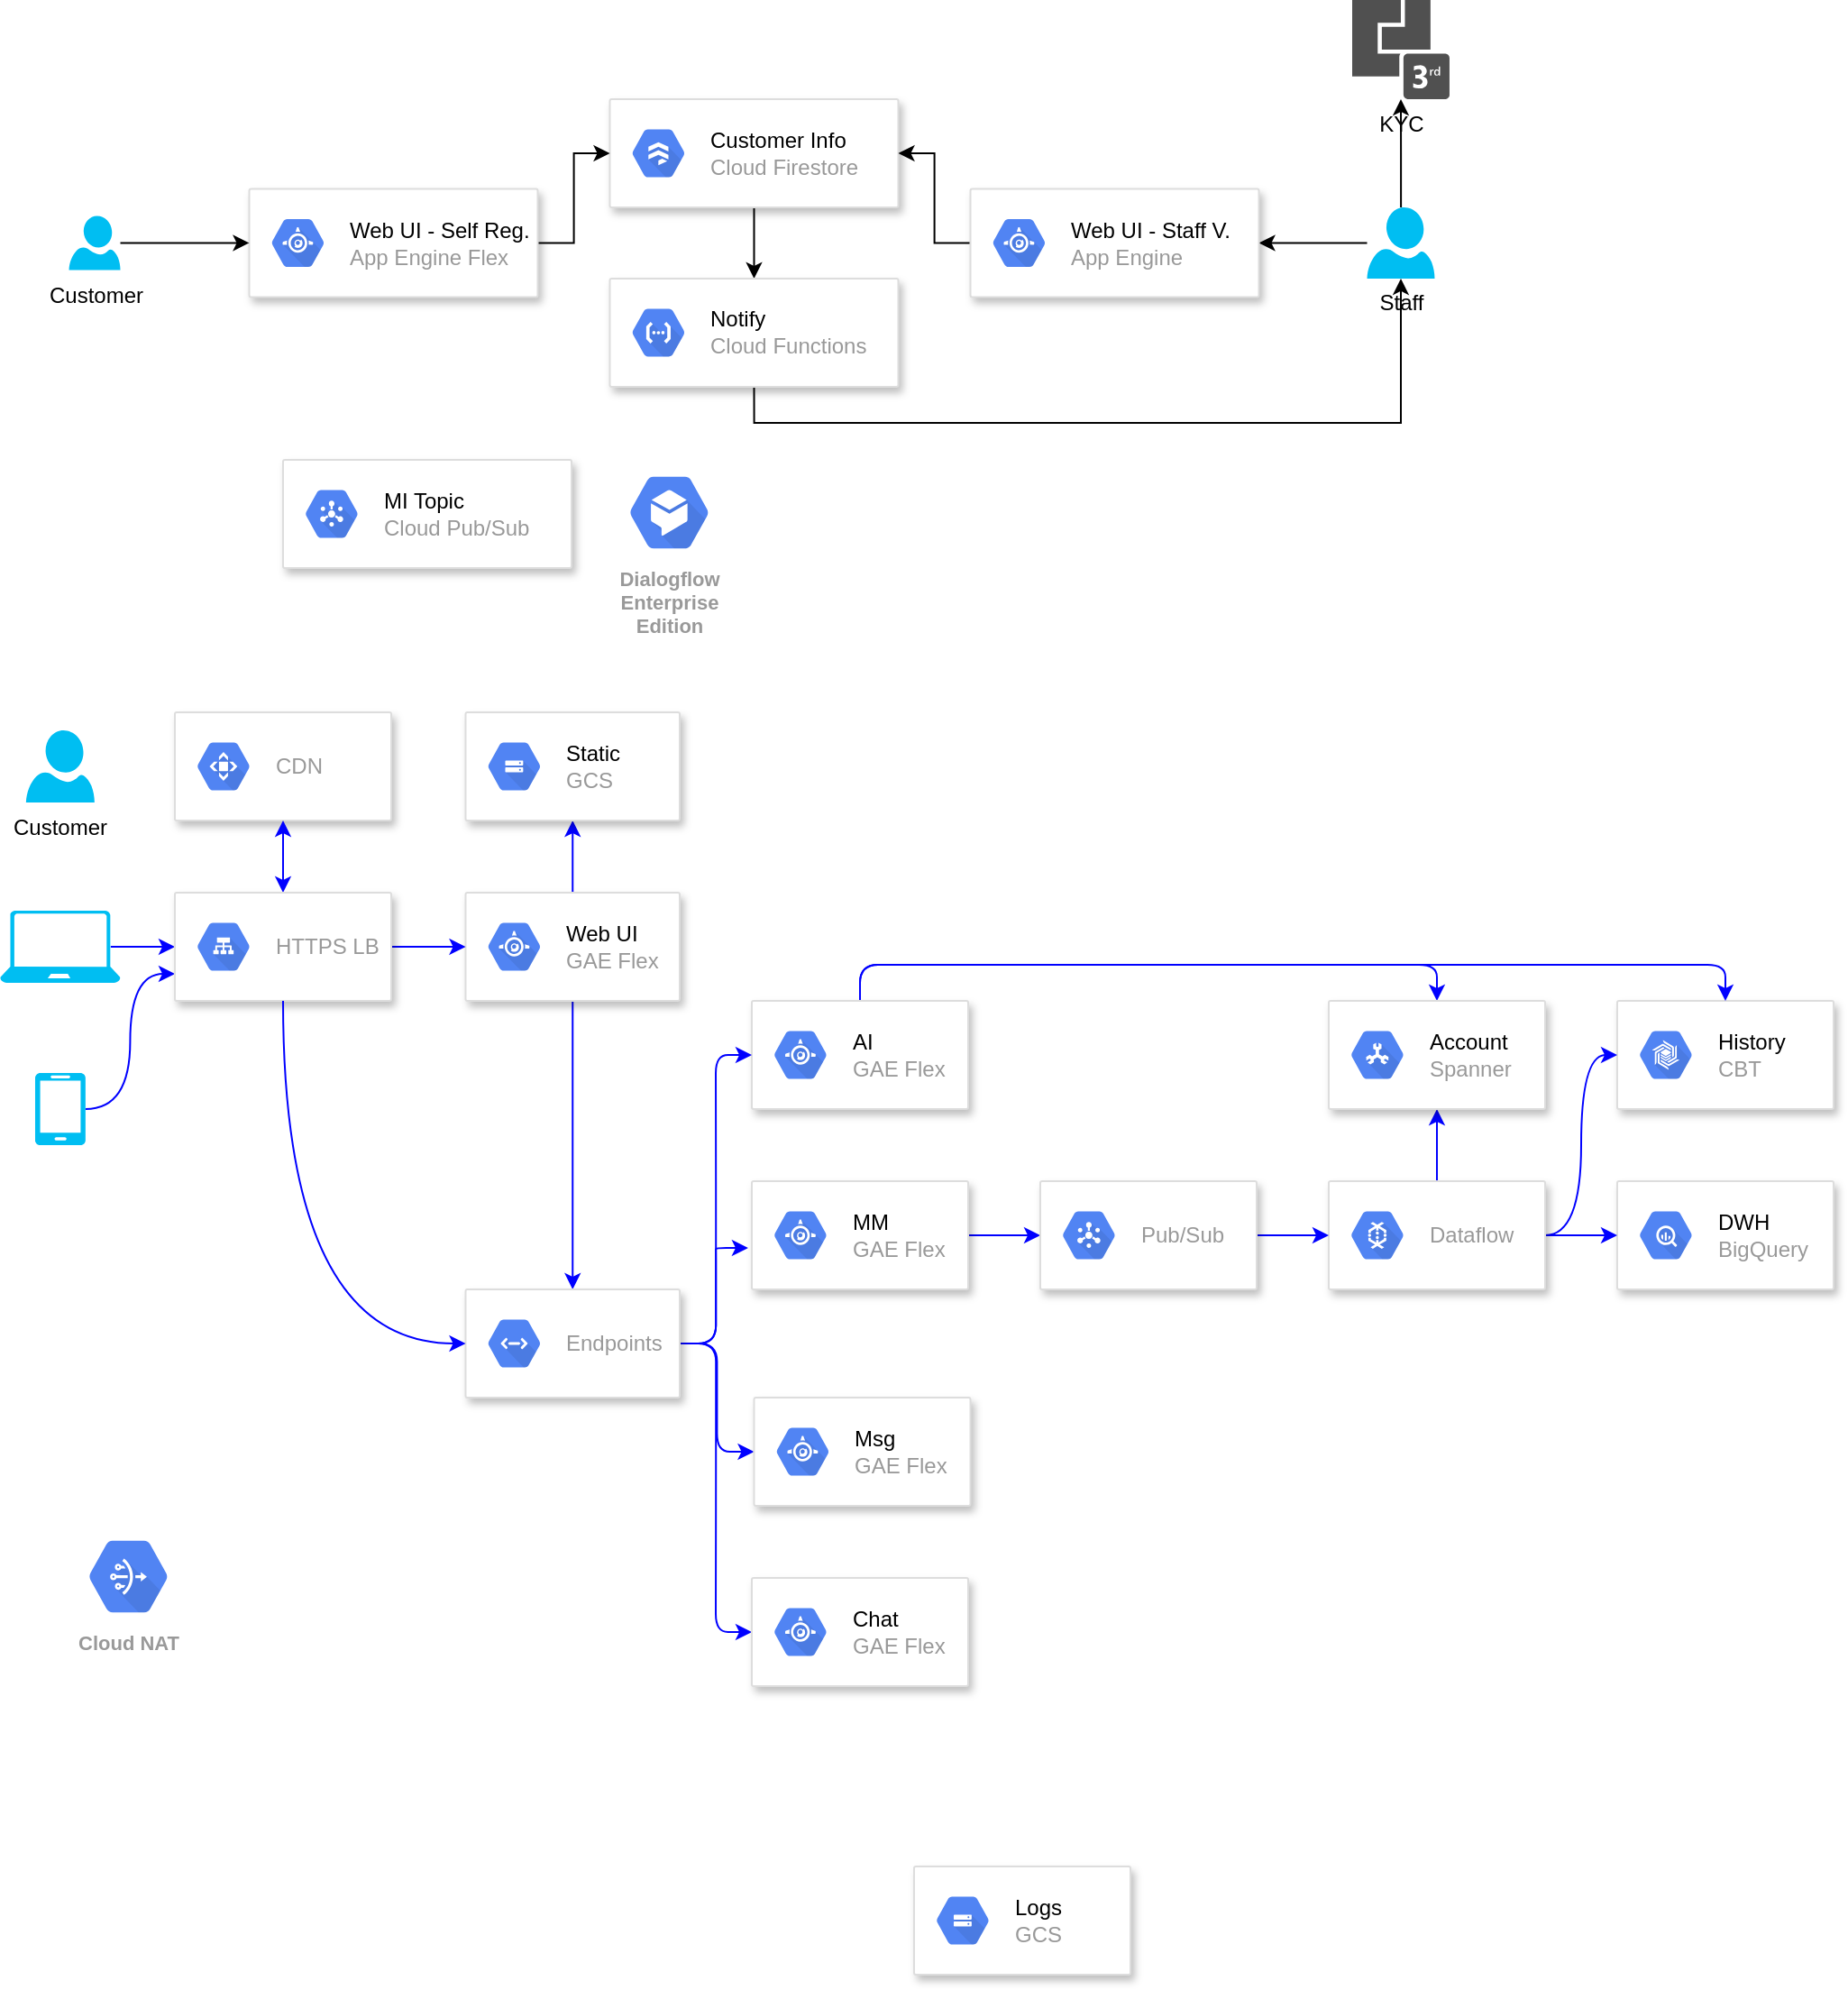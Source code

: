 <mxfile version="14.6.6" type="github" pages="2">
  <diagram id="7NOKJoxBeWocO0zpXVM_" name="MoonBank">
    <mxGraphModel dx="780" dy="872" grid="1" gridSize="10" guides="1" tooltips="1" connect="1" arrows="1" fold="1" page="1" pageScale="1" pageWidth="1100" pageHeight="850" math="0" shadow="0">
      <root>
        <mxCell id="w8XVWNWsTbKyDXxL2xs8-0" />
        <mxCell id="w8XVWNWsTbKyDXxL2xs8-1" parent="w8XVWNWsTbKyDXxL2xs8-0" />
        <mxCell id="w8XVWNWsTbKyDXxL2xs8-37" style="edgeStyle=orthogonalEdgeStyle;rounded=0;orthogonalLoop=1;jettySize=auto;html=1;exitX=0.5;exitY=1;exitDx=0;exitDy=0;entryX=0.5;entryY=0;entryDx=0;entryDy=0;" parent="w8XVWNWsTbKyDXxL2xs8-1" source="w8XVWNWsTbKyDXxL2xs8-6" target="w8XVWNWsTbKyDXxL2xs8-33" edge="1">
          <mxGeometry relative="1" as="geometry" />
        </mxCell>
        <mxCell id="w8XVWNWsTbKyDXxL2xs8-6" value="" style="strokeColor=#dddddd;shadow=1;strokeWidth=1;rounded=1;absoluteArcSize=1;arcSize=2;" parent="w8XVWNWsTbKyDXxL2xs8-1" vertex="1">
          <mxGeometry x="361.25" y="160" width="160" height="60" as="geometry" />
        </mxCell>
        <mxCell id="w8XVWNWsTbKyDXxL2xs8-7" value="&lt;font color=&quot;#000000&quot;&gt;Customer Info&lt;/font&gt;&lt;br&gt;Cloud Firestore" style="dashed=0;connectable=0;html=1;fillColor=#5184F3;strokeColor=none;shape=mxgraph.gcp2.hexIcon;prIcon=cloud_firestore;part=1;labelPosition=right;verticalLabelPosition=middle;align=left;verticalAlign=middle;spacingLeft=5;fontColor=#999999;fontSize=12;" parent="w8XVWNWsTbKyDXxL2xs8-6" vertex="1">
          <mxGeometry y="0.5" width="44" height="39" relative="1" as="geometry">
            <mxPoint x="5" y="-19.5" as="offset" />
          </mxGeometry>
        </mxCell>
        <mxCell id="w8XVWNWsTbKyDXxL2xs8-16" value="" style="strokeColor=#dddddd;shadow=1;strokeWidth=1;rounded=1;absoluteArcSize=1;arcSize=2;" parent="w8XVWNWsTbKyDXxL2xs8-1" vertex="1">
          <mxGeometry x="920" y="660" width="120" height="60" as="geometry" />
        </mxCell>
        <mxCell id="w8XVWNWsTbKyDXxL2xs8-17" value="&lt;font color=&quot;#000000&quot;&gt;History&lt;br&gt;&lt;/font&gt;CBT" style="dashed=0;connectable=0;html=1;fillColor=#5184F3;strokeColor=none;shape=mxgraph.gcp2.hexIcon;prIcon=cloud_bigtable;part=1;labelPosition=right;verticalLabelPosition=middle;align=left;verticalAlign=middle;spacingLeft=5;fontColor=#999999;fontSize=12;" parent="w8XVWNWsTbKyDXxL2xs8-16" vertex="1">
          <mxGeometry y="0.5" width="44" height="39" relative="1" as="geometry">
            <mxPoint x="5" y="-19.5" as="offset" />
          </mxGeometry>
        </mxCell>
        <mxCell id="w8XVWNWsTbKyDXxL2xs8-42" style="edgeStyle=orthogonalEdgeStyle;rounded=0;orthogonalLoop=1;jettySize=auto;html=1;entryX=0;entryY=0.5;entryDx=0;entryDy=0;" parent="w8XVWNWsTbKyDXxL2xs8-1" source="w8XVWNWsTbKyDXxL2xs8-18" target="w8XVWNWsTbKyDXxL2xs8-6" edge="1">
          <mxGeometry relative="1" as="geometry" />
        </mxCell>
        <mxCell id="w8XVWNWsTbKyDXxL2xs8-18" value="" style="strokeColor=#dddddd;shadow=1;strokeWidth=1;rounded=1;absoluteArcSize=1;arcSize=2;" parent="w8XVWNWsTbKyDXxL2xs8-1" vertex="1">
          <mxGeometry x="161.25" y="209.74" width="160" height="60" as="geometry" />
        </mxCell>
        <mxCell id="w8XVWNWsTbKyDXxL2xs8-19" value="&lt;font color=&quot;#000000&quot;&gt;Web UI - Self Reg.&lt;/font&gt;&lt;br&gt;App Engine Flex" style="dashed=0;connectable=0;html=1;fillColor=#5184F3;strokeColor=none;shape=mxgraph.gcp2.hexIcon;prIcon=app_engine;part=1;labelPosition=right;verticalLabelPosition=middle;align=left;verticalAlign=middle;spacingLeft=5;fontColor=#999999;fontSize=12;" parent="w8XVWNWsTbKyDXxL2xs8-18" vertex="1">
          <mxGeometry y="0.5" width="44" height="39" relative="1" as="geometry">
            <mxPoint x="5" y="-19.5" as="offset" />
          </mxGeometry>
        </mxCell>
        <mxCell id="w8XVWNWsTbKyDXxL2xs8-20" value="" style="strokeColor=#dddddd;shadow=1;strokeWidth=1;rounded=1;absoluteArcSize=1;arcSize=2;" parent="w8XVWNWsTbKyDXxL2xs8-1" vertex="1">
          <mxGeometry x="530" y="1140" width="120" height="60" as="geometry" />
        </mxCell>
        <mxCell id="w8XVWNWsTbKyDXxL2xs8-21" value="&lt;font color=&quot;#000000&quot;&gt;Logs&lt;/font&gt;&lt;br&gt;GCS" style="dashed=0;connectable=0;html=1;fillColor=#5184F3;strokeColor=none;shape=mxgraph.gcp2.hexIcon;prIcon=cloud_storage;part=1;labelPosition=right;verticalLabelPosition=middle;align=left;verticalAlign=middle;spacingLeft=5;fontColor=#999999;fontSize=12;" parent="w8XVWNWsTbKyDXxL2xs8-20" vertex="1">
          <mxGeometry y="0.5" width="44" height="39" relative="1" as="geometry">
            <mxPoint x="5" y="-19.5" as="offset" />
          </mxGeometry>
        </mxCell>
        <mxCell id="w8XVWNWsTbKyDXxL2xs8-22" value="" style="strokeColor=#dddddd;shadow=1;strokeWidth=1;rounded=1;absoluteArcSize=1;arcSize=2;" parent="w8XVWNWsTbKyDXxL2xs8-1" vertex="1">
          <mxGeometry x="920" y="760" width="120" height="60" as="geometry" />
        </mxCell>
        <mxCell id="w8XVWNWsTbKyDXxL2xs8-23" value="&lt;font color=&quot;#000000&quot;&gt;DWH&lt;/font&gt;&lt;br&gt;BigQuery" style="dashed=0;connectable=0;html=1;fillColor=#5184F3;strokeColor=none;shape=mxgraph.gcp2.hexIcon;prIcon=bigquery;part=1;labelPosition=right;verticalLabelPosition=middle;align=left;verticalAlign=middle;spacingLeft=5;fontColor=#999999;fontSize=12;" parent="w8XVWNWsTbKyDXxL2xs8-22" vertex="1">
          <mxGeometry y="0.5" width="44" height="39" relative="1" as="geometry">
            <mxPoint x="5" y="-19.5" as="offset" />
          </mxGeometry>
        </mxCell>
        <mxCell id="Zwh_xfM-_3h61Ws-3dWn-141" style="edgeStyle=orthogonalEdgeStyle;curved=1;orthogonalLoop=1;jettySize=auto;html=1;exitX=1;exitY=0.5;exitDx=0;exitDy=0;entryX=0;entryY=0.5;entryDx=0;entryDy=0;startArrow=none;startFill=0;strokeColor=#0000FF;" edge="1" parent="w8XVWNWsTbKyDXxL2xs8-1" source="w8XVWNWsTbKyDXxL2xs8-24" target="w8XVWNWsTbKyDXxL2xs8-16">
          <mxGeometry relative="1" as="geometry" />
        </mxCell>
        <mxCell id="Zwh_xfM-_3h61Ws-3dWn-147" style="edgeStyle=orthogonalEdgeStyle;rounded=1;orthogonalLoop=1;jettySize=auto;html=1;exitX=0.5;exitY=0;exitDx=0;exitDy=0;entryX=0.5;entryY=1;entryDx=0;entryDy=0;startArrow=none;startFill=0;strokeColor=#0000FF;" edge="1" parent="w8XVWNWsTbKyDXxL2xs8-1" source="w8XVWNWsTbKyDXxL2xs8-24" target="Zwh_xfM-_3h61Ws-3dWn-102">
          <mxGeometry relative="1" as="geometry" />
        </mxCell>
        <mxCell id="Zwh_xfM-_3h61Ws-3dWn-148" style="edgeStyle=orthogonalEdgeStyle;rounded=1;orthogonalLoop=1;jettySize=auto;html=1;exitX=1;exitY=0.5;exitDx=0;exitDy=0;entryX=0;entryY=0.5;entryDx=0;entryDy=0;startArrow=none;startFill=0;strokeColor=#0000FF;" edge="1" parent="w8XVWNWsTbKyDXxL2xs8-1" source="w8XVWNWsTbKyDXxL2xs8-24" target="w8XVWNWsTbKyDXxL2xs8-22">
          <mxGeometry relative="1" as="geometry" />
        </mxCell>
        <mxCell id="w8XVWNWsTbKyDXxL2xs8-24" value="" style="strokeColor=#dddddd;shadow=1;strokeWidth=1;rounded=1;absoluteArcSize=1;arcSize=2;" parent="w8XVWNWsTbKyDXxL2xs8-1" vertex="1">
          <mxGeometry x="760" y="760" width="120" height="60" as="geometry" />
        </mxCell>
        <mxCell id="w8XVWNWsTbKyDXxL2xs8-25" value="Dataflow" style="dashed=0;connectable=0;html=1;fillColor=#5184F3;strokeColor=none;shape=mxgraph.gcp2.hexIcon;prIcon=cloud_dataflow;part=1;labelPosition=right;verticalLabelPosition=middle;align=left;verticalAlign=middle;spacingLeft=5;fontColor=#999999;fontSize=12;" parent="w8XVWNWsTbKyDXxL2xs8-24" vertex="1">
          <mxGeometry y="0.5" width="44" height="39" relative="1" as="geometry">
            <mxPoint x="5" y="-19.5" as="offset" />
          </mxGeometry>
        </mxCell>
        <mxCell id="w8XVWNWsTbKyDXxL2xs8-26" value="" style="strokeColor=#dddddd;shadow=1;strokeWidth=1;rounded=1;absoluteArcSize=1;arcSize=2;" parent="w8XVWNWsTbKyDXxL2xs8-1" vertex="1">
          <mxGeometry x="180" y="360" width="160" height="60" as="geometry" />
        </mxCell>
        <mxCell id="w8XVWNWsTbKyDXxL2xs8-27" value="&lt;font color=&quot;#000000&quot;&gt;MI Topic&lt;/font&gt;&lt;br&gt;Cloud Pub/Sub" style="dashed=0;connectable=0;html=1;fillColor=#5184F3;strokeColor=none;shape=mxgraph.gcp2.hexIcon;prIcon=cloud_pubsub;part=1;labelPosition=right;verticalLabelPosition=middle;align=left;verticalAlign=middle;spacingLeft=5;fontColor=#999999;fontSize=12;" parent="w8XVWNWsTbKyDXxL2xs8-26" vertex="1">
          <mxGeometry y="0.5" width="44" height="39" relative="1" as="geometry">
            <mxPoint x="5" y="-19.5" as="offset" />
          </mxGeometry>
        </mxCell>
        <mxCell id="w8XVWNWsTbKyDXxL2xs8-39" style="edgeStyle=orthogonalEdgeStyle;rounded=0;orthogonalLoop=1;jettySize=auto;html=1;entryX=0;entryY=0.5;entryDx=0;entryDy=0;" parent="w8XVWNWsTbKyDXxL2xs8-1" source="w8XVWNWsTbKyDXxL2xs8-29" target="w8XVWNWsTbKyDXxL2xs8-18" edge="1">
          <mxGeometry relative="1" as="geometry" />
        </mxCell>
        <mxCell id="w8XVWNWsTbKyDXxL2xs8-29" value="Customer" style="verticalLabelPosition=bottom;html=1;verticalAlign=top;align=center;strokeColor=none;fillColor=#00BEF2;shape=mxgraph.azure.user;" parent="w8XVWNWsTbKyDXxL2xs8-1" vertex="1">
          <mxGeometry x="61.25" y="224.74" width="28.5" height="30" as="geometry" />
        </mxCell>
        <mxCell id="w8XVWNWsTbKyDXxL2xs8-30" value="Dialogflow&#xa;Enterprise&#xa;Edition" style="html=1;fillColor=#5184F3;strokeColor=none;verticalAlign=top;labelPosition=center;verticalLabelPosition=bottom;align=center;spacingTop=-6;fontSize=11;fontStyle=1;fontColor=#999999;shape=mxgraph.gcp2.hexIcon;prIcon=dialogflow_enterprise_edition" parent="w8XVWNWsTbKyDXxL2xs8-1" vertex="1">
          <mxGeometry x="361.25" y="360" width="66" height="58.5" as="geometry" />
        </mxCell>
        <mxCell id="w8XVWNWsTbKyDXxL2xs8-40" style="edgeStyle=orthogonalEdgeStyle;rounded=0;orthogonalLoop=1;jettySize=auto;html=1;entryX=1;entryY=0.5;entryDx=0;entryDy=0;" parent="w8XVWNWsTbKyDXxL2xs8-1" source="w8XVWNWsTbKyDXxL2xs8-31" target="w8XVWNWsTbKyDXxL2xs8-35" edge="1">
          <mxGeometry relative="1" as="geometry" />
        </mxCell>
        <mxCell id="w8XVWNWsTbKyDXxL2xs8-45" style="edgeStyle=orthogonalEdgeStyle;rounded=0;orthogonalLoop=1;jettySize=auto;html=1;" parent="w8XVWNWsTbKyDXxL2xs8-1" source="w8XVWNWsTbKyDXxL2xs8-31" target="w8XVWNWsTbKyDXxL2xs8-44" edge="1">
          <mxGeometry relative="1" as="geometry">
            <mxPoint x="800" y="190" as="targetPoint" />
          </mxGeometry>
        </mxCell>
        <mxCell id="w8XVWNWsTbKyDXxL2xs8-31" value="Staff" style="verticalLabelPosition=bottom;html=1;verticalAlign=top;align=center;strokeColor=none;fillColor=#00BEF2;shape=mxgraph.azure.user;" parent="w8XVWNWsTbKyDXxL2xs8-1" vertex="1">
          <mxGeometry x="781.25" y="220" width="37.5" height="39.47" as="geometry" />
        </mxCell>
        <mxCell id="w8XVWNWsTbKyDXxL2xs8-38" style="edgeStyle=orthogonalEdgeStyle;rounded=0;orthogonalLoop=1;jettySize=auto;html=1;exitX=0.5;exitY=1;exitDx=0;exitDy=0;entryX=0.5;entryY=1;entryDx=0;entryDy=0;entryPerimeter=0;" parent="w8XVWNWsTbKyDXxL2xs8-1" source="w8XVWNWsTbKyDXxL2xs8-33" target="w8XVWNWsTbKyDXxL2xs8-31" edge="1">
          <mxGeometry relative="1" as="geometry" />
        </mxCell>
        <mxCell id="w8XVWNWsTbKyDXxL2xs8-33" value="" style="strokeColor=#dddddd;shadow=1;strokeWidth=1;rounded=1;absoluteArcSize=1;arcSize=2;" parent="w8XVWNWsTbKyDXxL2xs8-1" vertex="1">
          <mxGeometry x="361.25" y="259.47" width="160" height="60" as="geometry" />
        </mxCell>
        <mxCell id="w8XVWNWsTbKyDXxL2xs8-34" value="&lt;font color=&quot;#000000&quot;&gt;Notify&lt;/font&gt;&lt;br&gt;Cloud Functions" style="dashed=0;connectable=0;html=1;fillColor=#5184F3;strokeColor=none;shape=mxgraph.gcp2.hexIcon;prIcon=cloud_functions;part=1;labelPosition=right;verticalLabelPosition=middle;align=left;verticalAlign=middle;spacingLeft=5;fontColor=#999999;fontSize=12;" parent="w8XVWNWsTbKyDXxL2xs8-33" vertex="1">
          <mxGeometry y="0.5" width="44" height="39" relative="1" as="geometry">
            <mxPoint x="5" y="-19.5" as="offset" />
          </mxGeometry>
        </mxCell>
        <mxCell id="w8XVWNWsTbKyDXxL2xs8-43" style="edgeStyle=orthogonalEdgeStyle;rounded=0;orthogonalLoop=1;jettySize=auto;html=1;entryX=1;entryY=0.5;entryDx=0;entryDy=0;" parent="w8XVWNWsTbKyDXxL2xs8-1" source="w8XVWNWsTbKyDXxL2xs8-35" target="w8XVWNWsTbKyDXxL2xs8-6" edge="1">
          <mxGeometry relative="1" as="geometry" />
        </mxCell>
        <mxCell id="w8XVWNWsTbKyDXxL2xs8-35" value="" style="strokeColor=#dddddd;shadow=1;strokeWidth=1;rounded=1;absoluteArcSize=1;arcSize=2;" parent="w8XVWNWsTbKyDXxL2xs8-1" vertex="1">
          <mxGeometry x="561.25" y="209.74" width="160" height="60" as="geometry" />
        </mxCell>
        <mxCell id="w8XVWNWsTbKyDXxL2xs8-36" value="&lt;font color=&quot;#000000&quot;&gt;Web UI - Staff V.&lt;/font&gt;&lt;br&gt;App Engine" style="dashed=0;connectable=0;html=1;fillColor=#5184F3;strokeColor=none;shape=mxgraph.gcp2.hexIcon;prIcon=app_engine;part=1;labelPosition=right;verticalLabelPosition=middle;align=left;verticalAlign=middle;spacingLeft=5;fontColor=#999999;fontSize=12;" parent="w8XVWNWsTbKyDXxL2xs8-35" vertex="1">
          <mxGeometry y="0.5" width="44" height="39" relative="1" as="geometry">
            <mxPoint x="5" y="-19.5" as="offset" />
          </mxGeometry>
        </mxCell>
        <mxCell id="w8XVWNWsTbKyDXxL2xs8-44" value="KYC" style="pointerEvents=1;shadow=0;dashed=0;html=1;strokeColor=none;fillColor=#505050;labelPosition=center;verticalLabelPosition=bottom;verticalAlign=top;outlineConnect=0;align=center;shape=mxgraph.office.communications.3rd_party_integration;" parent="w8XVWNWsTbKyDXxL2xs8-1" vertex="1">
          <mxGeometry x="773" y="105" width="54" height="55" as="geometry" />
        </mxCell>
        <mxCell id="Zwh_xfM-_3h61Ws-3dWn-4" value="Customer" style="verticalLabelPosition=bottom;html=1;verticalAlign=top;align=center;strokeColor=none;fillColor=#00BEF2;shape=mxgraph.azure.user;" vertex="1" parent="w8XVWNWsTbKyDXxL2xs8-1">
          <mxGeometry x="37.42" y="510" width="38" height="40" as="geometry" />
        </mxCell>
        <mxCell id="Zwh_xfM-_3h61Ws-3dWn-88" style="edgeStyle=orthogonalEdgeStyle;curved=1;orthogonalLoop=1;jettySize=auto;html=1;exitX=0.5;exitY=0;exitDx=0;exitDy=0;startArrow=none;startFill=0;strokeColor=#0000FF;entryX=0.5;entryY=1;entryDx=0;entryDy=0;" edge="1" parent="w8XVWNWsTbKyDXxL2xs8-1" source="Zwh_xfM-_3h61Ws-3dWn-10" target="Zwh_xfM-_3h61Ws-3dWn-14">
          <mxGeometry relative="1" as="geometry">
            <mxPoint x="341" y="570" as="targetPoint" />
          </mxGeometry>
        </mxCell>
        <mxCell id="Zwh_xfM-_3h61Ws-3dWn-101" style="edgeStyle=orthogonalEdgeStyle;rounded=1;orthogonalLoop=1;jettySize=auto;html=1;startArrow=none;startFill=0;strokeColor=#0000FF;" edge="1" parent="w8XVWNWsTbKyDXxL2xs8-1" source="Zwh_xfM-_3h61Ws-3dWn-10" target="Zwh_xfM-_3h61Ws-3dWn-43">
          <mxGeometry relative="1" as="geometry" />
        </mxCell>
        <mxCell id="Zwh_xfM-_3h61Ws-3dWn-10" value="" style="strokeColor=#dddddd;shadow=1;strokeWidth=1;rounded=1;absoluteArcSize=1;arcSize=2;" vertex="1" parent="w8XVWNWsTbKyDXxL2xs8-1">
          <mxGeometry x="281.25" y="600" width="118.75" height="60" as="geometry" />
        </mxCell>
        <mxCell id="Zwh_xfM-_3h61Ws-3dWn-11" value="&lt;font color=&quot;#000000&quot;&gt;Web UI&lt;/font&gt;&lt;br&gt;GAE Flex" style="dashed=0;connectable=0;html=1;fillColor=#5184F3;strokeColor=none;shape=mxgraph.gcp2.hexIcon;prIcon=app_engine;part=1;labelPosition=right;verticalLabelPosition=middle;align=left;verticalAlign=middle;spacingLeft=5;fontColor=#999999;fontSize=12;" vertex="1" parent="Zwh_xfM-_3h61Ws-3dWn-10">
          <mxGeometry y="0.5" width="44" height="39" relative="1" as="geometry">
            <mxPoint x="5" y="-19.5" as="offset" />
          </mxGeometry>
        </mxCell>
        <mxCell id="Zwh_xfM-_3h61Ws-3dWn-14" value="" style="strokeColor=#dddddd;shadow=1;strokeWidth=1;rounded=1;absoluteArcSize=1;arcSize=2;" vertex="1" parent="w8XVWNWsTbKyDXxL2xs8-1">
          <mxGeometry x="281.25" y="500" width="118.75" height="60" as="geometry" />
        </mxCell>
        <mxCell id="Zwh_xfM-_3h61Ws-3dWn-15" value="&lt;font color=&quot;#000000&quot;&gt;Static&lt;/font&gt;&lt;br&gt;GCS" style="dashed=0;connectable=0;html=1;fillColor=#5184F3;strokeColor=none;shape=mxgraph.gcp2.hexIcon;prIcon=cloud_storage;part=1;labelPosition=right;verticalLabelPosition=middle;align=left;verticalAlign=middle;spacingLeft=5;fontColor=#999999;fontSize=12;" vertex="1" parent="Zwh_xfM-_3h61Ws-3dWn-14">
          <mxGeometry y="0.5" width="44" height="39" relative="1" as="geometry">
            <mxPoint x="5" y="-19.5" as="offset" />
          </mxGeometry>
        </mxCell>
        <mxCell id="Zwh_xfM-_3h61Ws-3dWn-20" value="Cloud NAT" style="html=1;fillColor=#5184F3;strokeColor=none;verticalAlign=top;labelPosition=center;verticalLabelPosition=bottom;align=center;spacingTop=-6;fontSize=11;fontStyle=1;fontColor=#999999;shape=mxgraph.gcp2.hexIcon;prIcon=cloud_nat" vertex="1" parent="w8XVWNWsTbKyDXxL2xs8-1">
          <mxGeometry x="61.25" y="950" width="66" height="58.5" as="geometry" />
        </mxCell>
        <mxCell id="Zwh_xfM-_3h61Ws-3dWn-79" style="edgeStyle=orthogonalEdgeStyle;curved=1;orthogonalLoop=1;jettySize=auto;html=1;exitX=1;exitY=0.5;exitDx=0;exitDy=0;exitPerimeter=0;entryX=0;entryY=0.75;entryDx=0;entryDy=0;startArrow=none;startFill=0;strokeColor=#0000FF;" edge="1" parent="w8XVWNWsTbKyDXxL2xs8-1" source="Zwh_xfM-_3h61Ws-3dWn-30" target="Zwh_xfM-_3h61Ws-3dWn-69">
          <mxGeometry relative="1" as="geometry" />
        </mxCell>
        <mxCell id="Zwh_xfM-_3h61Ws-3dWn-30" value="" style="verticalLabelPosition=bottom;html=1;verticalAlign=top;align=center;strokeColor=none;fillColor=#00BEF2;shape=mxgraph.azure.mobile;pointerEvents=1;" vertex="1" parent="w8XVWNWsTbKyDXxL2xs8-1">
          <mxGeometry x="42.42" y="700" width="28" height="40" as="geometry" />
        </mxCell>
        <mxCell id="Zwh_xfM-_3h61Ws-3dWn-72" style="edgeStyle=orthogonalEdgeStyle;curved=1;orthogonalLoop=1;jettySize=auto;html=1;exitX=0.92;exitY=0.5;exitDx=0;exitDy=0;exitPerimeter=0;entryX=0;entryY=0.5;entryDx=0;entryDy=0;strokeColor=#0000FF;" edge="1" parent="w8XVWNWsTbKyDXxL2xs8-1" source="Zwh_xfM-_3h61Ws-3dWn-33" target="Zwh_xfM-_3h61Ws-3dWn-69">
          <mxGeometry relative="1" as="geometry" />
        </mxCell>
        <mxCell id="Zwh_xfM-_3h61Ws-3dWn-33" value="" style="verticalLabelPosition=bottom;html=1;verticalAlign=top;align=center;strokeColor=none;fillColor=#00BEF2;shape=mxgraph.azure.laptop;pointerEvents=1;" vertex="1" parent="w8XVWNWsTbKyDXxL2xs8-1">
          <mxGeometry x="23.09" y="610" width="66.66" height="40" as="geometry" />
        </mxCell>
        <mxCell id="Zwh_xfM-_3h61Ws-3dWn-67" value="" style="strokeColor=#dddddd;shadow=1;strokeWidth=1;rounded=1;absoluteArcSize=1;arcSize=2;" vertex="1" parent="w8XVWNWsTbKyDXxL2xs8-1">
          <mxGeometry x="120" y="500" width="120" height="60" as="geometry" />
        </mxCell>
        <mxCell id="Zwh_xfM-_3h61Ws-3dWn-68" value="CDN" style="dashed=0;connectable=0;html=1;fillColor=#5184F3;strokeColor=none;shape=mxgraph.gcp2.hexIcon;prIcon=cloud_cdn;part=1;labelPosition=right;verticalLabelPosition=middle;align=left;verticalAlign=middle;spacingLeft=5;fontColor=#999999;fontSize=12;" vertex="1" parent="Zwh_xfM-_3h61Ws-3dWn-67">
          <mxGeometry y="0.5" width="44" height="39" relative="1" as="geometry">
            <mxPoint x="5" y="-19.5" as="offset" />
          </mxGeometry>
        </mxCell>
        <mxCell id="Zwh_xfM-_3h61Ws-3dWn-74" style="edgeStyle=orthogonalEdgeStyle;curved=1;orthogonalLoop=1;jettySize=auto;html=1;exitX=0.5;exitY=0;exitDx=0;exitDy=0;entryX=0.5;entryY=1;entryDx=0;entryDy=0;strokeColor=#0000FF;startArrow=classic;startFill=1;" edge="1" parent="w8XVWNWsTbKyDXxL2xs8-1" source="Zwh_xfM-_3h61Ws-3dWn-69" target="Zwh_xfM-_3h61Ws-3dWn-67">
          <mxGeometry relative="1" as="geometry" />
        </mxCell>
        <mxCell id="Zwh_xfM-_3h61Ws-3dWn-87" style="edgeStyle=orthogonalEdgeStyle;curved=1;orthogonalLoop=1;jettySize=auto;html=1;exitX=1;exitY=0.5;exitDx=0;exitDy=0;entryX=0;entryY=0.5;entryDx=0;entryDy=0;startArrow=none;startFill=0;strokeColor=#0000FF;" edge="1" parent="w8XVWNWsTbKyDXxL2xs8-1" source="Zwh_xfM-_3h61Ws-3dWn-69" target="Zwh_xfM-_3h61Ws-3dWn-10">
          <mxGeometry relative="1" as="geometry" />
        </mxCell>
        <mxCell id="Zwh_xfM-_3h61Ws-3dWn-69" value="" style="strokeColor=#dddddd;shadow=1;strokeWidth=1;rounded=1;absoluteArcSize=1;arcSize=2;" vertex="1" parent="w8XVWNWsTbKyDXxL2xs8-1">
          <mxGeometry x="120" y="600" width="120" height="60" as="geometry" />
        </mxCell>
        <mxCell id="Zwh_xfM-_3h61Ws-3dWn-70" value="HTTPS LB" style="dashed=0;connectable=0;html=1;fillColor=#5184F3;strokeColor=none;shape=mxgraph.gcp2.hexIcon;prIcon=cloud_load_balancing;part=1;labelPosition=right;verticalLabelPosition=middle;align=left;verticalAlign=middle;spacingLeft=5;fontColor=#999999;fontSize=12;" vertex="1" parent="Zwh_xfM-_3h61Ws-3dWn-69">
          <mxGeometry y="0.5" width="44" height="39" relative="1" as="geometry">
            <mxPoint x="5" y="-19.5" as="offset" />
          </mxGeometry>
        </mxCell>
        <mxCell id="Zwh_xfM-_3h61Ws-3dWn-144" style="edgeStyle=orthogonalEdgeStyle;rounded=1;orthogonalLoop=1;jettySize=auto;html=1;exitX=0.5;exitY=0;exitDx=0;exitDy=0;entryX=0.5;entryY=0;entryDx=0;entryDy=0;startArrow=none;startFill=0;strokeColor=#0000FF;" edge="1" parent="w8XVWNWsTbKyDXxL2xs8-1" source="Zwh_xfM-_3h61Ws-3dWn-23" target="Zwh_xfM-_3h61Ws-3dWn-102">
          <mxGeometry relative="1" as="geometry" />
        </mxCell>
        <mxCell id="Zwh_xfM-_3h61Ws-3dWn-146" style="edgeStyle=orthogonalEdgeStyle;rounded=1;orthogonalLoop=1;jettySize=auto;html=1;exitX=0.5;exitY=0;exitDx=0;exitDy=0;entryX=0.5;entryY=0;entryDx=0;entryDy=0;startArrow=none;startFill=0;strokeColor=#0000FF;" edge="1" parent="w8XVWNWsTbKyDXxL2xs8-1" source="Zwh_xfM-_3h61Ws-3dWn-23" target="w8XVWNWsTbKyDXxL2xs8-16">
          <mxGeometry relative="1" as="geometry" />
        </mxCell>
        <mxCell id="Zwh_xfM-_3h61Ws-3dWn-23" value="" style="strokeColor=#dddddd;shadow=1;strokeWidth=1;rounded=1;absoluteArcSize=1;arcSize=2;" vertex="1" parent="w8XVWNWsTbKyDXxL2xs8-1">
          <mxGeometry x="440" y="660" width="120" height="60" as="geometry" />
        </mxCell>
        <mxCell id="Zwh_xfM-_3h61Ws-3dWn-24" value="&lt;font color=&quot;#000000&quot;&gt;AI&lt;/font&gt;&lt;br&gt;GAE Flex" style="dashed=0;connectable=0;html=1;fillColor=#5184F3;strokeColor=none;shape=mxgraph.gcp2.hexIcon;prIcon=app_engine;part=1;labelPosition=right;verticalLabelPosition=middle;align=left;verticalAlign=middle;spacingLeft=5;fontColor=#999999;fontSize=12;" vertex="1" parent="Zwh_xfM-_3h61Ws-3dWn-23">
          <mxGeometry y="0.5" width="44" height="39" relative="1" as="geometry">
            <mxPoint x="5" y="-19.5" as="offset" />
          </mxGeometry>
        </mxCell>
        <mxCell id="Zwh_xfM-_3h61Ws-3dWn-97" style="edgeStyle=orthogonalEdgeStyle;orthogonalLoop=1;jettySize=auto;html=1;exitX=1;exitY=0.5;exitDx=0;exitDy=0;startArrow=none;startFill=0;strokeColor=#0000FF;rounded=1;entryX=0;entryY=0.5;entryDx=0;entryDy=0;" edge="1" parent="w8XVWNWsTbKyDXxL2xs8-1" source="Zwh_xfM-_3h61Ws-3dWn-43" target="Zwh_xfM-_3h61Ws-3dWn-23">
          <mxGeometry relative="1" as="geometry" />
        </mxCell>
        <mxCell id="Zwh_xfM-_3h61Ws-3dWn-110" style="edgeStyle=orthogonalEdgeStyle;orthogonalLoop=1;jettySize=auto;html=1;exitX=1;exitY=0.5;exitDx=0;exitDy=0;entryX=-0.017;entryY=0.617;entryDx=0;entryDy=0;entryPerimeter=0;startArrow=none;startFill=0;strokeColor=#0000FF;rounded=1;" edge="1" parent="w8XVWNWsTbKyDXxL2xs8-1" source="Zwh_xfM-_3h61Ws-3dWn-43" target="Zwh_xfM-_3h61Ws-3dWn-46">
          <mxGeometry relative="1" as="geometry" />
        </mxCell>
        <mxCell id="Zwh_xfM-_3h61Ws-3dWn-111" style="edgeStyle=orthogonalEdgeStyle;rounded=1;orthogonalLoop=1;jettySize=auto;html=1;exitX=1;exitY=0.5;exitDx=0;exitDy=0;startArrow=none;startFill=0;strokeColor=#0000FF;" edge="1" parent="w8XVWNWsTbKyDXxL2xs8-1" source="Zwh_xfM-_3h61Ws-3dWn-43" target="Zwh_xfM-_3h61Ws-3dWn-93">
          <mxGeometry relative="1" as="geometry" />
        </mxCell>
        <mxCell id="Zwh_xfM-_3h61Ws-3dWn-112" style="edgeStyle=orthogonalEdgeStyle;rounded=1;orthogonalLoop=1;jettySize=auto;html=1;exitX=1;exitY=0.5;exitDx=0;exitDy=0;entryX=0;entryY=0.5;entryDx=0;entryDy=0;startArrow=none;startFill=0;strokeColor=#0000FF;" edge="1" parent="w8XVWNWsTbKyDXxL2xs8-1" source="Zwh_xfM-_3h61Ws-3dWn-43" target="Zwh_xfM-_3h61Ws-3dWn-95">
          <mxGeometry relative="1" as="geometry" />
        </mxCell>
        <mxCell id="Zwh_xfM-_3h61Ws-3dWn-43" value="" style="strokeColor=#dddddd;shadow=1;strokeWidth=1;rounded=1;absoluteArcSize=1;arcSize=2;" vertex="1" parent="w8XVWNWsTbKyDXxL2xs8-1">
          <mxGeometry x="281.25" y="820" width="118.75" height="60" as="geometry" />
        </mxCell>
        <mxCell id="Zwh_xfM-_3h61Ws-3dWn-44" value="Endpoints" style="dashed=0;connectable=0;html=1;fillColor=#5184F3;strokeColor=none;shape=mxgraph.gcp2.hexIcon;prIcon=cloud_endpoints;part=1;labelPosition=right;verticalLabelPosition=middle;align=left;verticalAlign=middle;spacingLeft=5;fontColor=#999999;fontSize=12;" vertex="1" parent="Zwh_xfM-_3h61Ws-3dWn-43">
          <mxGeometry y="0.5" width="44" height="39" relative="1" as="geometry">
            <mxPoint x="5" y="-19.5" as="offset" />
          </mxGeometry>
        </mxCell>
        <mxCell id="Zwh_xfM-_3h61Ws-3dWn-136" style="edgeStyle=orthogonalEdgeStyle;curved=1;orthogonalLoop=1;jettySize=auto;html=1;exitX=1;exitY=0.5;exitDx=0;exitDy=0;startArrow=none;startFill=0;strokeColor=#0000FF;" edge="1" parent="w8XVWNWsTbKyDXxL2xs8-1" source="Zwh_xfM-_3h61Ws-3dWn-46" target="Zwh_xfM-_3h61Ws-3dWn-122">
          <mxGeometry relative="1" as="geometry" />
        </mxCell>
        <mxCell id="Zwh_xfM-_3h61Ws-3dWn-46" value="" style="strokeColor=#dddddd;shadow=1;strokeWidth=1;rounded=1;absoluteArcSize=1;arcSize=2;" vertex="1" parent="w8XVWNWsTbKyDXxL2xs8-1">
          <mxGeometry x="440" y="760" width="120" height="60" as="geometry" />
        </mxCell>
        <mxCell id="Zwh_xfM-_3h61Ws-3dWn-47" value="&lt;font color=&quot;#000000&quot;&gt;MM&lt;/font&gt;&lt;br&gt;GAE Flex" style="dashed=0;connectable=0;html=1;fillColor=#5184F3;strokeColor=none;shape=mxgraph.gcp2.hexIcon;prIcon=app_engine;part=1;labelPosition=right;verticalLabelPosition=middle;align=left;verticalAlign=middle;spacingLeft=5;fontColor=#999999;fontSize=12;" vertex="1" parent="Zwh_xfM-_3h61Ws-3dWn-46">
          <mxGeometry y="0.5" width="44" height="39" relative="1" as="geometry">
            <mxPoint x="5" y="-19.5" as="offset" />
          </mxGeometry>
        </mxCell>
        <mxCell id="Zwh_xfM-_3h61Ws-3dWn-83" style="edgeStyle=orthogonalEdgeStyle;curved=1;orthogonalLoop=1;jettySize=auto;html=1;exitX=0.5;exitY=1;exitDx=0;exitDy=0;entryX=0;entryY=0.5;entryDx=0;entryDy=0;startArrow=none;startFill=0;strokeColor=#0000FF;" edge="1" parent="w8XVWNWsTbKyDXxL2xs8-1" source="Zwh_xfM-_3h61Ws-3dWn-69" target="Zwh_xfM-_3h61Ws-3dWn-43">
          <mxGeometry relative="1" as="geometry" />
        </mxCell>
        <mxCell id="Zwh_xfM-_3h61Ws-3dWn-93" value="" style="strokeColor=#dddddd;shadow=1;strokeWidth=1;rounded=1;absoluteArcSize=1;arcSize=2;" vertex="1" parent="w8XVWNWsTbKyDXxL2xs8-1">
          <mxGeometry x="441.25" y="880" width="120" height="60" as="geometry" />
        </mxCell>
        <mxCell id="Zwh_xfM-_3h61Ws-3dWn-94" value="&lt;font color=&quot;#000000&quot;&gt;Msg&lt;/font&gt;&lt;br&gt;GAE Flex" style="dashed=0;connectable=0;html=1;fillColor=#5184F3;strokeColor=none;shape=mxgraph.gcp2.hexIcon;prIcon=app_engine;part=1;labelPosition=right;verticalLabelPosition=middle;align=left;verticalAlign=middle;spacingLeft=5;fontColor=#999999;fontSize=12;" vertex="1" parent="Zwh_xfM-_3h61Ws-3dWn-93">
          <mxGeometry y="0.5" width="44" height="39" relative="1" as="geometry">
            <mxPoint x="5" y="-19.5" as="offset" />
          </mxGeometry>
        </mxCell>
        <mxCell id="Zwh_xfM-_3h61Ws-3dWn-95" value="" style="strokeColor=#dddddd;shadow=1;strokeWidth=1;rounded=1;absoluteArcSize=1;arcSize=2;" vertex="1" parent="w8XVWNWsTbKyDXxL2xs8-1">
          <mxGeometry x="440" y="980" width="120" height="60" as="geometry" />
        </mxCell>
        <mxCell id="Zwh_xfM-_3h61Ws-3dWn-96" value="&lt;font color=&quot;#000000&quot;&gt;Chat&lt;/font&gt;&lt;br&gt;GAE Flex" style="dashed=0;connectable=0;html=1;fillColor=#5184F3;strokeColor=none;shape=mxgraph.gcp2.hexIcon;prIcon=app_engine;part=1;labelPosition=right;verticalLabelPosition=middle;align=left;verticalAlign=middle;spacingLeft=5;fontColor=#999999;fontSize=12;" vertex="1" parent="Zwh_xfM-_3h61Ws-3dWn-95">
          <mxGeometry y="0.5" width="44" height="39" relative="1" as="geometry">
            <mxPoint x="5" y="-19.5" as="offset" />
          </mxGeometry>
        </mxCell>
        <mxCell id="Zwh_xfM-_3h61Ws-3dWn-102" value="" style="strokeColor=#dddddd;shadow=1;strokeWidth=1;rounded=1;absoluteArcSize=1;arcSize=2;" vertex="1" parent="w8XVWNWsTbKyDXxL2xs8-1">
          <mxGeometry x="760" y="660" width="120" height="60" as="geometry" />
        </mxCell>
        <mxCell id="Zwh_xfM-_3h61Ws-3dWn-103" value="&lt;font color=&quot;#000000&quot;&gt;Account&lt;/font&gt;&lt;br&gt;Spanner" style="dashed=0;connectable=0;html=1;fillColor=#5184F3;strokeColor=none;shape=mxgraph.gcp2.hexIcon;prIcon=cloud_spanner;part=1;labelPosition=right;verticalLabelPosition=middle;align=left;verticalAlign=middle;spacingLeft=5;fontColor=#999999;fontSize=12;" vertex="1" parent="Zwh_xfM-_3h61Ws-3dWn-102">
          <mxGeometry y="0.5" width="44" height="39" relative="1" as="geometry">
            <mxPoint x="5" y="-19.5" as="offset" />
          </mxGeometry>
        </mxCell>
        <mxCell id="Zwh_xfM-_3h61Ws-3dWn-137" style="edgeStyle=orthogonalEdgeStyle;curved=1;orthogonalLoop=1;jettySize=auto;html=1;exitX=1;exitY=0.5;exitDx=0;exitDy=0;entryX=0;entryY=0.5;entryDx=0;entryDy=0;startArrow=none;startFill=0;strokeColor=#0000FF;" edge="1" parent="w8XVWNWsTbKyDXxL2xs8-1" source="Zwh_xfM-_3h61Ws-3dWn-122" target="w8XVWNWsTbKyDXxL2xs8-24">
          <mxGeometry relative="1" as="geometry" />
        </mxCell>
        <mxCell id="Zwh_xfM-_3h61Ws-3dWn-122" value="" style="strokeColor=#dddddd;shadow=1;strokeWidth=1;rounded=1;absoluteArcSize=1;arcSize=2;" vertex="1" parent="w8XVWNWsTbKyDXxL2xs8-1">
          <mxGeometry x="600" y="760" width="120" height="60" as="geometry" />
        </mxCell>
        <mxCell id="Zwh_xfM-_3h61Ws-3dWn-123" value="Pub/Sub" style="dashed=0;connectable=0;html=1;fillColor=#5184F3;strokeColor=none;shape=mxgraph.gcp2.hexIcon;prIcon=cloud_pubsub;part=1;labelPosition=right;verticalLabelPosition=middle;align=left;verticalAlign=middle;spacingLeft=5;fontColor=#999999;fontSize=12;" vertex="1" parent="Zwh_xfM-_3h61Ws-3dWn-122">
          <mxGeometry y="0.5" width="44" height="39" relative="1" as="geometry">
            <mxPoint x="5" y="-19.5" as="offset" />
          </mxGeometry>
        </mxCell>
      </root>
    </mxGraphModel>
  </diagram>
  <diagram id="f106602c-feb2-e66a-4537-3a34d633f6aa" name="Page-1">
    <mxGraphModel dx="1422" dy="882" grid="1" gridSize="10" guides="1" tooltips="1" connect="1" arrows="1" fold="1" page="1" pageScale="1" pageWidth="1169" pageHeight="827" background="#ffffff" math="0" shadow="0">
      <root>
        <mxCell id="0" />
        <mxCell id="1" parent="0" />
        <mxCell id="14" value="&lt;b&gt;Google &lt;/b&gt;Cloud Platform" style="fillColor=#F6F6F6;strokeColor=none;shadow=0;gradientColor=none;fontSize=14;align=left;spacing=10;fontColor=#717171;9E9E9E;verticalAlign=top;spacingTop=-4;fontStyle=0;spacingLeft=40;html=1;" parent="1" vertex="1">
          <mxGeometry x="329.5" y="100" width="610" height="480" as="geometry" />
        </mxCell>
        <mxCell id="15" value="" style="shape=mxgraph.gcp2.google_cloud_platform;fillColor=#F6F6F6;strokeColor=none;shadow=0;gradientColor=none;" parent="14" vertex="1">
          <mxGeometry width="23" height="20" relative="1" as="geometry">
            <mxPoint x="20" y="10" as="offset" />
          </mxGeometry>
        </mxCell>
        <mxCell id="568" value="" style="strokeColor=#dddddd;fillColor=#ffffff;shadow=1;strokeWidth=1;rounded=1;absoluteArcSize=1;arcSize=2;fontSize=10;fontColor=#9E9E9E;align=center;html=1;" parent="14" vertex="1">
          <mxGeometry x="18" y="210" width="122" height="60" as="geometry" />
        </mxCell>
        <mxCell id="569" value="Cloud Load&#xa;Balancing" style="dashed=0;connectable=0;html=1;fillColor=#5184F3;strokeColor=none;shape=mxgraph.gcp2.hexIcon;prIcon=cloud_load_balancing;part=1;labelPosition=right;verticalLabelPosition=middle;align=left;verticalAlign=middle;spacingLeft=5;fontColor=#999999;fontSize=12;" parent="568" vertex="1">
          <mxGeometry y="0.5" width="44" height="39" relative="1" as="geometry">
            <mxPoint x="5" y="-19.5" as="offset" />
          </mxGeometry>
        </mxCell>
        <mxCell id="585" style="edgeStyle=elbowEdgeStyle;rounded=0;elbow=vertical;html=1;labelBackgroundColor=none;startArrow=blockThin;startFill=1;startSize=4;endArrow=blockThin;endFill=1;endSize=4;jettySize=auto;orthogonalLoop=1;strokeColor=#4284F3;strokeWidth=2;fontSize=12;fontColor=#000000;align=center;dashed=0;" parent="1" source="580" target="574" edge="1">
          <mxGeometry relative="1" as="geometry" />
        </mxCell>
        <mxCell id="580" value="Autoscaled Broker Tier&lt;br&gt;&lt;font style=&quot;font-size: 9px&quot;&gt;Custom MQTT &amp;lt;-&amp;gt; Cloud Pub/Sub broker&lt;/font&gt;&lt;br&gt;" style="rounded=1;absoluteArcSize=1;arcSize=2;html=1;strokeColor=none;gradientColor=none;shadow=0;dashed=0;strokeColor=none;fontSize=12;fontColor=#9E9E9E;align=left;verticalAlign=top;spacing=10;spacingTop=-4;fillColor=#E1F5FE;" parent="1" vertex="1">
          <mxGeometry x="529.5" y="280" width="190" height="140" as="geometry" />
        </mxCell>
        <mxCell id="2" value="Architecture: Internet of Things &amp;gt; MQTT to PubSub Broker" style="fillColor=#4DA1F5;strokeColor=none;shadow=1;gradientColor=none;fontSize=14;align=left;spacingLeft=50;fontColor=#ffffff;html=1;" parent="1" vertex="1">
          <mxGeometry x="209.5" y="40" width="750" height="40" as="geometry" />
        </mxCell>
        <mxCell id="582" style="edgeStyle=elbowEdgeStyle;rounded=0;elbow=vertical;html=1;labelBackgroundColor=none;startArrow=blockThin;startFill=1;startSize=4;endArrow=blockThin;endFill=1;endSize=4;jettySize=auto;orthogonalLoop=1;strokeColor=#4284F3;strokeWidth=2;fontSize=12;fontColor=#000000;align=center;dashed=0;" parent="1" source="566" target="568" edge="1">
          <mxGeometry relative="1" as="geometry" />
        </mxCell>
        <mxCell id="566" value="MQTT&lt;br&gt;Devices&lt;br&gt;" style="strokeColor=#dddddd;fillColor=#ffffff;shadow=1;strokeWidth=1;rounded=1;absoluteArcSize=1;arcSize=2;labelPosition=center;verticalLabelPosition=middle;align=center;verticalAlign=bottom;spacingLeft=0;fontColor=#999999;fontSize=12;whiteSpace=wrap;spacingBottom=2;html=1;" parent="1" vertex="1">
          <mxGeometry x="229.5" y="290" width="70" height="100" as="geometry" />
        </mxCell>
        <mxCell id="567" value="" style="dashed=0;connectable=0;html=1;fillColor=#757575;strokeColor=none;shape=mxgraph.gcp2.mobile_devices;part=1;" parent="566" vertex="1">
          <mxGeometry x="0.5" width="50" height="36.5" relative="1" as="geometry">
            <mxPoint x="-25" y="16.75" as="offset" />
          </mxGeometry>
        </mxCell>
        <mxCell id="584" style="edgeStyle=elbowEdgeStyle;rounded=0;elbow=vertical;html=1;labelBackgroundColor=none;startArrow=blockThin;startFill=1;startSize=4;endArrow=blockThin;endFill=1;endSize=4;jettySize=auto;orthogonalLoop=1;strokeColor=#4284F3;strokeWidth=2;fontSize=12;fontColor=#000000;align=center;dashed=0;" parent="1" source="568" target="580" edge="1">
          <mxGeometry relative="1" as="geometry" />
        </mxCell>
        <mxCell id="570" value="" style="shape=mxgraph.gcp2.doubleRect;strokeColor=#dddddd;fillColor=#ffffff;shadow=1;strokeWidth=1;fontSize=10;fontColor=#9E9E9E;align=center;html=1;" parent="1" vertex="1">
          <mxGeometry x="539.5" y="325" width="158" height="78" as="geometry" />
        </mxCell>
        <mxCell id="571" value="&lt;font color=&quot;#000000&quot;&gt;MQTT Broker&lt;/font&gt;&lt;br&gt;Compute Engine&lt;hr&gt;&lt;font&gt;&lt;span style=&quot;font-size: 11px&quot;&gt;RabbitMQ&lt;/span&gt;&lt;sup&gt;&lt;font style=&quot;font-size: 5px&quot;&gt;TM&lt;/font&gt;&lt;/sup&gt;&lt;/font&gt;" style="dashed=0;connectable=0;html=1;fillColor=#5184F3;strokeColor=none;shape=mxgraph.gcp2.hexIcon;prIcon=compute_engine;part=1;labelPosition=right;verticalLabelPosition=middle;align=left;verticalAlign=top;spacingLeft=5;fontColor=#999999;fontSize=12;spacingTop=-8;" parent="570" vertex="1">
          <mxGeometry width="44" height="39" relative="1" as="geometry">
            <mxPoint x="5" y="7" as="offset" />
          </mxGeometry>
        </mxCell>
        <mxCell id="586" style="edgeStyle=elbowEdgeStyle;rounded=0;elbow=vertical;html=1;labelBackgroundColor=none;startArrow=blockThin;startFill=1;startSize=4;endArrow=blockThin;endFill=1;endSize=4;jettySize=auto;orthogonalLoop=1;strokeColor=#4284F3;strokeWidth=2;fontSize=12;fontColor=#000000;align=center;dashed=0;" parent="1" source="572" target="574" edge="1">
          <mxGeometry relative="1" as="geometry" />
        </mxCell>
        <mxCell id="572" value="" style="strokeColor=#dddddd;fillColor=#ffffff;shadow=1;strokeWidth=1;rounded=1;absoluteArcSize=1;arcSize=2;fontSize=10;fontColor=#9E9E9E;align=center;html=1;" parent="1" vertex="1">
          <mxGeometry x="769.5" y="215" width="150" height="60" as="geometry" />
        </mxCell>
        <mxCell id="573" value="&lt;font color=&quot;#000000&quot;&gt;IoT Application&lt;/font&gt;&lt;br&gt;App Engine" style="dashed=0;connectable=0;html=1;fillColor=#5184F3;strokeColor=none;shape=mxgraph.gcp2.hexIcon;prIcon=app_engine;part=1;labelPosition=right;verticalLabelPosition=middle;align=left;verticalAlign=middle;spacingLeft=5;fontColor=#999999;fontSize=12;" parent="572" vertex="1">
          <mxGeometry y="0.5" width="44" height="39" relative="1" as="geometry">
            <mxPoint x="5" y="-19.5" as="offset" />
          </mxGeometry>
        </mxCell>
        <mxCell id="587" style="edgeStyle=elbowEdgeStyle;rounded=0;elbow=vertical;html=1;labelBackgroundColor=none;startArrow=none;startFill=0;startSize=4;endArrow=blockThin;endFill=1;endSize=4;jettySize=auto;orthogonalLoop=1;strokeColor=#4284F3;strokeWidth=2;fontSize=12;fontColor=#000000;align=center;dashed=0;" parent="1" source="574" target="576" edge="1">
          <mxGeometry relative="1" as="geometry" />
        </mxCell>
        <mxCell id="574" value="" style="strokeColor=#dddddd;fillColor=#ffffff;shadow=1;strokeWidth=1;rounded=1;absoluteArcSize=1;arcSize=2;fontSize=10;fontColor=#9E9E9E;align=center;html=1;" parent="1" vertex="1">
          <mxGeometry x="769.5" y="310" width="150" height="60" as="geometry" />
        </mxCell>
        <mxCell id="575" value="&lt;font color=&quot;#000000&quot;&gt;IoT Topic&lt;/font&gt;&lt;br&gt;Cloud Pub/Sub" style="dashed=0;connectable=0;html=1;fillColor=#5184F3;strokeColor=none;shape=mxgraph.gcp2.hexIcon;prIcon=cloud_pubsub;part=1;labelPosition=right;verticalLabelPosition=middle;align=left;verticalAlign=middle;spacingLeft=5;fontColor=#999999;fontSize=12;" parent="574" vertex="1">
          <mxGeometry y="0.5" width="44" height="39" relative="1" as="geometry">
            <mxPoint x="5" y="-19.5" as="offset" />
          </mxGeometry>
        </mxCell>
        <mxCell id="588" style="edgeStyle=elbowEdgeStyle;rounded=0;elbow=vertical;html=1;labelBackgroundColor=none;startArrow=none;startFill=0;startSize=4;endArrow=blockThin;endFill=1;endSize=4;jettySize=auto;orthogonalLoop=1;strokeColor=#4284F3;strokeWidth=2;fontSize=12;fontColor=#000000;align=center;dashed=0;" parent="1" source="576" target="578" edge="1">
          <mxGeometry relative="1" as="geometry" />
        </mxCell>
        <mxCell id="576" value="" style="strokeColor=#dddddd;fillColor=#ffffff;shadow=1;strokeWidth=1;rounded=1;absoluteArcSize=1;arcSize=2;fontSize=10;fontColor=#9E9E9E;align=center;html=1;" parent="1" vertex="1">
          <mxGeometry x="769.5" y="405" width="150" height="60" as="geometry" />
        </mxCell>
        <mxCell id="577" value="&lt;font color=&quot;#000000&quot;&gt;Stream Analytics&lt;/font&gt;&lt;br&gt;Cloud Dataflow" style="dashed=0;connectable=0;html=1;fillColor=#5184F3;strokeColor=none;shape=mxgraph.gcp2.hexIcon;prIcon=cloud_dataflow;part=1;labelPosition=right;verticalLabelPosition=middle;align=left;verticalAlign=middle;spacingLeft=5;fontColor=#999999;fontSize=12;" parent="576" vertex="1">
          <mxGeometry y="0.5" width="44" height="39" relative="1" as="geometry">
            <mxPoint x="5" y="-19.5" as="offset" />
          </mxGeometry>
        </mxCell>
        <mxCell id="578" value="" style="strokeColor=#dddddd;fillColor=#ffffff;shadow=1;strokeWidth=1;rounded=1;absoluteArcSize=1;arcSize=2;fontSize=10;fontColor=#9E9E9E;align=center;html=1;" parent="1" vertex="1">
          <mxGeometry x="769.5" y="495" width="150" height="60" as="geometry" />
        </mxCell>
        <mxCell id="579" value="&lt;font color=&quot;#000000&quot;&gt;IoT Warehouse&lt;/font&gt;&lt;br&gt;BigQuery" style="dashed=0;connectable=0;html=1;fillColor=#5184F3;strokeColor=none;shape=mxgraph.gcp2.hexIcon;prIcon=bigquery;part=1;labelPosition=right;verticalLabelPosition=middle;align=left;verticalAlign=middle;spacingLeft=5;fontColor=#999999;fontSize=12;" parent="578" vertex="1">
          <mxGeometry y="0.5" width="44" height="39" relative="1" as="geometry">
            <mxPoint x="5" y="-19.5" as="offset" />
          </mxGeometry>
        </mxCell>
      </root>
    </mxGraphModel>
  </diagram>
</mxfile>
